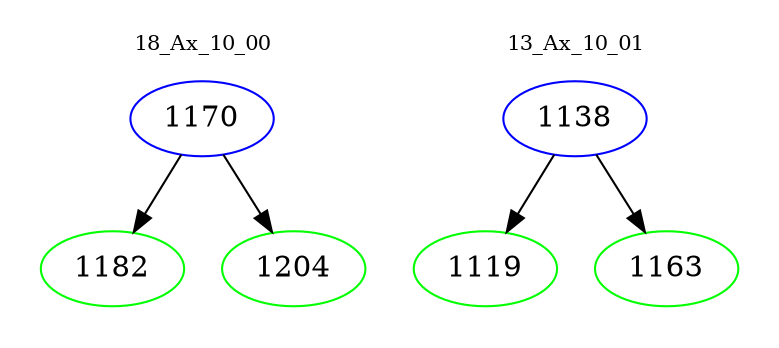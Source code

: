digraph{
subgraph cluster_0 {
color = white
label = "18_Ax_10_00";
fontsize=10;
T0_1170 [label="1170", color="blue"]
T0_1170 -> T0_1182 [color="black"]
T0_1182 [label="1182", color="green"]
T0_1170 -> T0_1204 [color="black"]
T0_1204 [label="1204", color="green"]
}
subgraph cluster_1 {
color = white
label = "13_Ax_10_01";
fontsize=10;
T1_1138 [label="1138", color="blue"]
T1_1138 -> T1_1119 [color="black"]
T1_1119 [label="1119", color="green"]
T1_1138 -> T1_1163 [color="black"]
T1_1163 [label="1163", color="green"]
}
}
